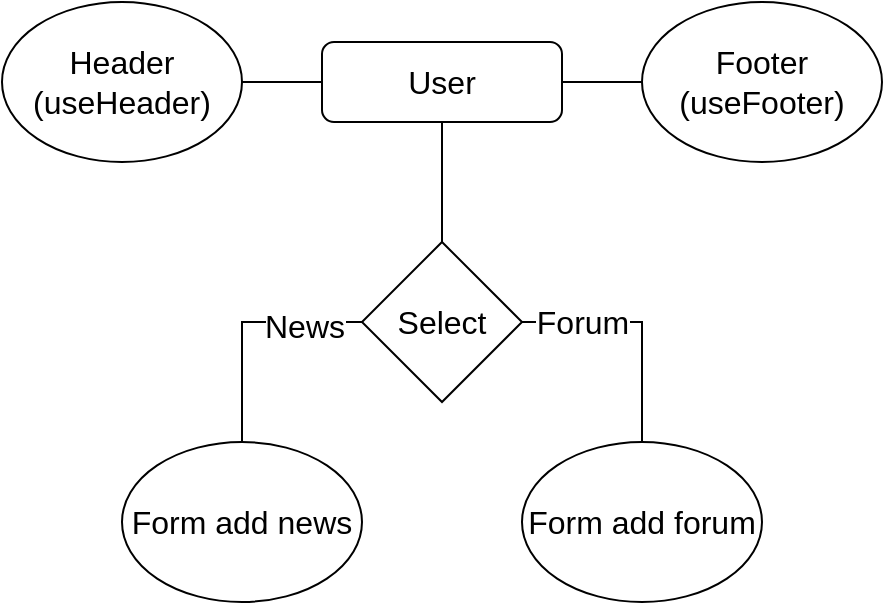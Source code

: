 <mxfile version="20.7.4" type="github">
  <diagram id="3CwYUhOlEiUZu0JrE9hZ" name="Страница 1">
    <mxGraphModel dx="1393" dy="789" grid="1" gridSize="10" guides="1" tooltips="1" connect="1" arrows="1" fold="1" page="1" pageScale="1" pageWidth="827" pageHeight="1169" math="0" shadow="0">
      <root>
        <mxCell id="0" />
        <mxCell id="1" parent="0" />
        <mxCell id="IRqR-FZVXzjVQ9lfv9Ko-1" value="&lt;font style=&quot;font-size: 16px;&quot;&gt;User&lt;/font&gt;" style="rounded=1;whiteSpace=wrap;html=1;" vertex="1" parent="1">
          <mxGeometry x="360" y="160" width="120" height="40" as="geometry" />
        </mxCell>
        <mxCell id="IRqR-FZVXzjVQ9lfv9Ko-2" value="" style="endArrow=none;html=1;rounded=0;fontSize=16;entryX=0;entryY=0.5;entryDx=0;entryDy=0;exitX=1;exitY=0.5;exitDx=0;exitDy=0;" edge="1" parent="1" source="IRqR-FZVXzjVQ9lfv9Ko-3" target="IRqR-FZVXzjVQ9lfv9Ko-1">
          <mxGeometry width="50" height="50" relative="1" as="geometry">
            <mxPoint x="390" y="430" as="sourcePoint" />
            <mxPoint x="440" y="380" as="targetPoint" />
          </mxGeometry>
        </mxCell>
        <mxCell id="IRqR-FZVXzjVQ9lfv9Ko-3" value="Header&lt;br&gt;(useHeader)" style="ellipse;whiteSpace=wrap;html=1;fontSize=16;" vertex="1" parent="1">
          <mxGeometry x="200" y="140" width="120" height="80" as="geometry" />
        </mxCell>
        <mxCell id="IRqR-FZVXzjVQ9lfv9Ko-4" value="Footer&lt;br&gt;(useFooter)" style="ellipse;whiteSpace=wrap;html=1;fontSize=16;" vertex="1" parent="1">
          <mxGeometry x="520" y="140" width="120" height="80" as="geometry" />
        </mxCell>
        <mxCell id="IRqR-FZVXzjVQ9lfv9Ko-5" value="" style="endArrow=none;html=1;rounded=0;fontSize=16;exitX=1;exitY=0.5;exitDx=0;exitDy=0;entryX=0;entryY=0.5;entryDx=0;entryDy=0;" edge="1" parent="1" source="IRqR-FZVXzjVQ9lfv9Ko-1" target="IRqR-FZVXzjVQ9lfv9Ko-4">
          <mxGeometry width="50" height="50" relative="1" as="geometry">
            <mxPoint x="390" y="420" as="sourcePoint" />
            <mxPoint x="440" y="370" as="targetPoint" />
          </mxGeometry>
        </mxCell>
        <mxCell id="IRqR-FZVXzjVQ9lfv9Ko-6" value="Select" style="rhombus;whiteSpace=wrap;html=1;fontSize=16;" vertex="1" parent="1">
          <mxGeometry x="380" y="260" width="80" height="80" as="geometry" />
        </mxCell>
        <mxCell id="IRqR-FZVXzjVQ9lfv9Ko-7" value="" style="endArrow=none;html=1;rounded=0;fontSize=16;exitX=0.5;exitY=1;exitDx=0;exitDy=0;entryX=0.5;entryY=0;entryDx=0;entryDy=0;" edge="1" parent="1" source="IRqR-FZVXzjVQ9lfv9Ko-1" target="IRqR-FZVXzjVQ9lfv9Ko-6">
          <mxGeometry width="50" height="50" relative="1" as="geometry">
            <mxPoint x="390" y="410" as="sourcePoint" />
            <mxPoint x="440" y="360" as="targetPoint" />
          </mxGeometry>
        </mxCell>
        <mxCell id="IRqR-FZVXzjVQ9lfv9Ko-8" value="" style="endArrow=none;html=1;rounded=0;fontSize=16;exitX=0;exitY=0.5;exitDx=0;exitDy=0;entryX=0.5;entryY=0;entryDx=0;entryDy=0;" edge="1" parent="1" source="IRqR-FZVXzjVQ9lfv9Ko-6" target="IRqR-FZVXzjVQ9lfv9Ko-10">
          <mxGeometry width="50" height="50" relative="1" as="geometry">
            <mxPoint x="390" y="410" as="sourcePoint" />
            <mxPoint x="280" y="360" as="targetPoint" />
            <Array as="points">
              <mxPoint x="320" y="300" />
            </Array>
          </mxGeometry>
        </mxCell>
        <mxCell id="IRqR-FZVXzjVQ9lfv9Ko-9" value="News" style="edgeLabel;html=1;align=center;verticalAlign=middle;resizable=0;points=[];fontSize=16;" vertex="1" connectable="0" parent="IRqR-FZVXzjVQ9lfv9Ko-8">
          <mxGeometry x="-0.512" y="2" relative="1" as="geometry">
            <mxPoint as="offset" />
          </mxGeometry>
        </mxCell>
        <mxCell id="IRqR-FZVXzjVQ9lfv9Ko-10" value="Form add news" style="ellipse;whiteSpace=wrap;html=1;fontSize=16;" vertex="1" parent="1">
          <mxGeometry x="260" y="360" width="120" height="80" as="geometry" />
        </mxCell>
        <mxCell id="IRqR-FZVXzjVQ9lfv9Ko-11" value="" style="endArrow=none;html=1;rounded=0;fontSize=16;exitX=1;exitY=0.5;exitDx=0;exitDy=0;entryX=0.5;entryY=0;entryDx=0;entryDy=0;" edge="1" parent="1" source="IRqR-FZVXzjVQ9lfv9Ko-6" target="IRqR-FZVXzjVQ9lfv9Ko-13">
          <mxGeometry width="50" height="50" relative="1" as="geometry">
            <mxPoint x="390" y="410" as="sourcePoint" />
            <mxPoint x="520" y="360" as="targetPoint" />
            <Array as="points">
              <mxPoint x="520" y="300" />
            </Array>
          </mxGeometry>
        </mxCell>
        <mxCell id="IRqR-FZVXzjVQ9lfv9Ko-12" value="Forum" style="edgeLabel;html=1;align=center;verticalAlign=middle;resizable=0;points=[];fontSize=16;" vertex="1" connectable="0" parent="IRqR-FZVXzjVQ9lfv9Ko-11">
          <mxGeometry x="-0.683" y="-1" relative="1" as="geometry">
            <mxPoint x="11" y="-1" as="offset" />
          </mxGeometry>
        </mxCell>
        <mxCell id="IRqR-FZVXzjVQ9lfv9Ko-13" value="Form add forum" style="ellipse;whiteSpace=wrap;html=1;fontSize=16;" vertex="1" parent="1">
          <mxGeometry x="460" y="360" width="120" height="80" as="geometry" />
        </mxCell>
      </root>
    </mxGraphModel>
  </diagram>
</mxfile>
